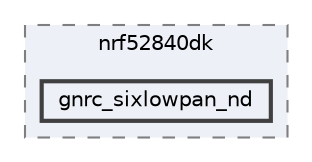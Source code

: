 digraph "/home/mj/Desktop/IoT-Chat-Digitalization/TextYourIoTDevice/bin/nrf52840dk/gnrc_sixlowpan_nd"
{
 // LATEX_PDF_SIZE
  bgcolor="transparent";
  edge [fontname=Helvetica,fontsize=10,labelfontname=Helvetica,labelfontsize=10];
  node [fontname=Helvetica,fontsize=10,shape=box,height=0.2,width=0.4];
  compound=true
  subgraph clusterdir_0c725116918d2e080617d882693859a8 {
    graph [ bgcolor="#edf0f7", pencolor="grey50", label="nrf52840dk", fontname=Helvetica,fontsize=10 style="filled,dashed", URL="dir_0c725116918d2e080617d882693859a8.html",tooltip=""]
  dir_6d7a4ebd96fd37c100c4ce80b3b3abd8 [label="gnrc_sixlowpan_nd", fillcolor="#edf0f7", color="grey25", style="filled,bold", URL="dir_6d7a4ebd96fd37c100c4ce80b3b3abd8.html",tooltip=""];
  }
}
